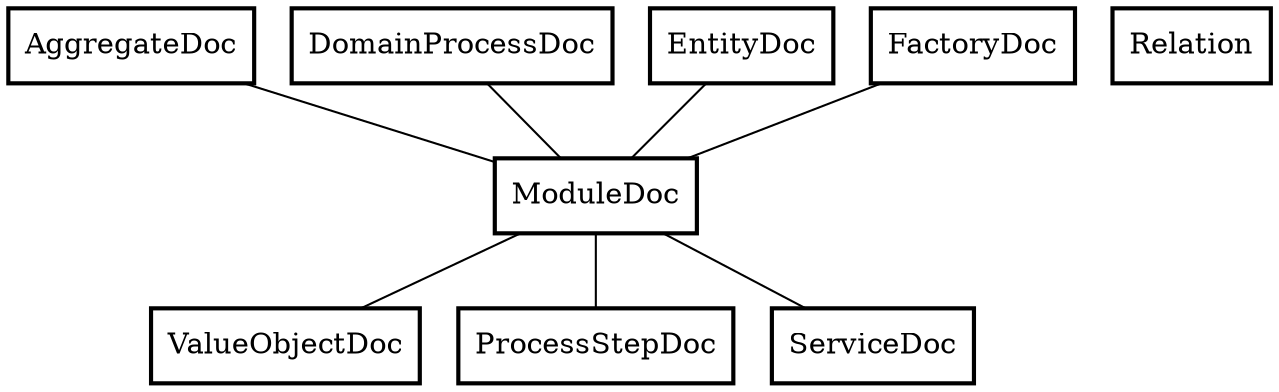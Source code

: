graph {
splines=spline;
overlap=false;
"ModuleDoc" -- "ValueObjectDoc" [style=solid];
"ModuleDoc" -- "ProcessStepDoc" [style=solid];
"ModuleDoc" -- "ServiceDoc" [style=solid];
"AggregateDoc" -- "ModuleDoc" [style=solid];
"DomainProcessDoc" -- "ModuleDoc" [style=solid];
"EntityDoc" -- "ModuleDoc" [style=solid];
"FactoryDoc" -- "ModuleDoc" [style=solid];
"ServiceDoc"[shape=box,style=bold];
"ModuleDoc"[shape=box,style=bold];
"Relation"[shape=box,style=bold];
"ProcessStepDoc"[shape=box,style=bold];
"EntityDoc"[shape=box,style=bold];
"ValueObjectDoc"[shape=box,style=bold];
"FactoryDoc"[shape=box,style=bold];
"AggregateDoc"[shape=box,style=bold];
"DomainProcessDoc"[shape=box,style=bold];
}
